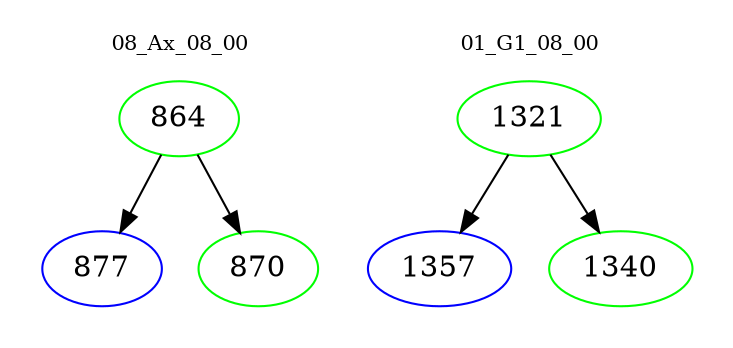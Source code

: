 digraph{
subgraph cluster_0 {
color = white
label = "08_Ax_08_00";
fontsize=10;
T0_864 [label="864", color="green"]
T0_864 -> T0_877 [color="black"]
T0_877 [label="877", color="blue"]
T0_864 -> T0_870 [color="black"]
T0_870 [label="870", color="green"]
}
subgraph cluster_1 {
color = white
label = "01_G1_08_00";
fontsize=10;
T1_1321 [label="1321", color="green"]
T1_1321 -> T1_1357 [color="black"]
T1_1357 [label="1357", color="blue"]
T1_1321 -> T1_1340 [color="black"]
T1_1340 [label="1340", color="green"]
}
}
